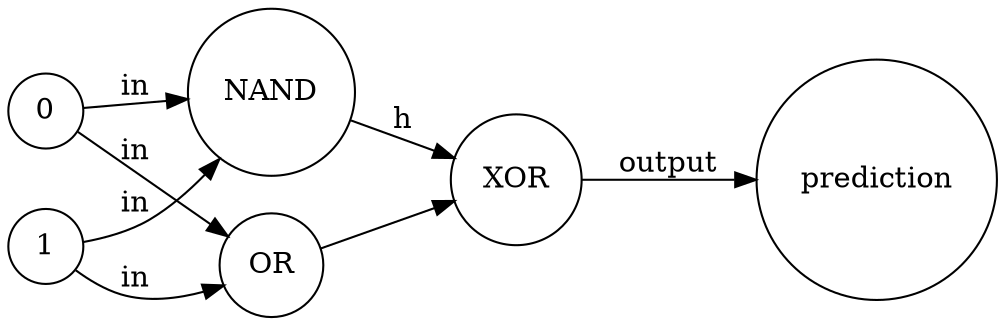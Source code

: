 digraph G {

    rankdir=LR
    node [ style =rounded, shape= circle]

    0 -> NAND [label= in]
    0 -> OR [label= in];

    1 -> NAND [label=in]
    1 -> OR [label=in];
    NAND -> XOR [label=h];
    OR -> XOR
    XOR -> prediction[label = output];
}